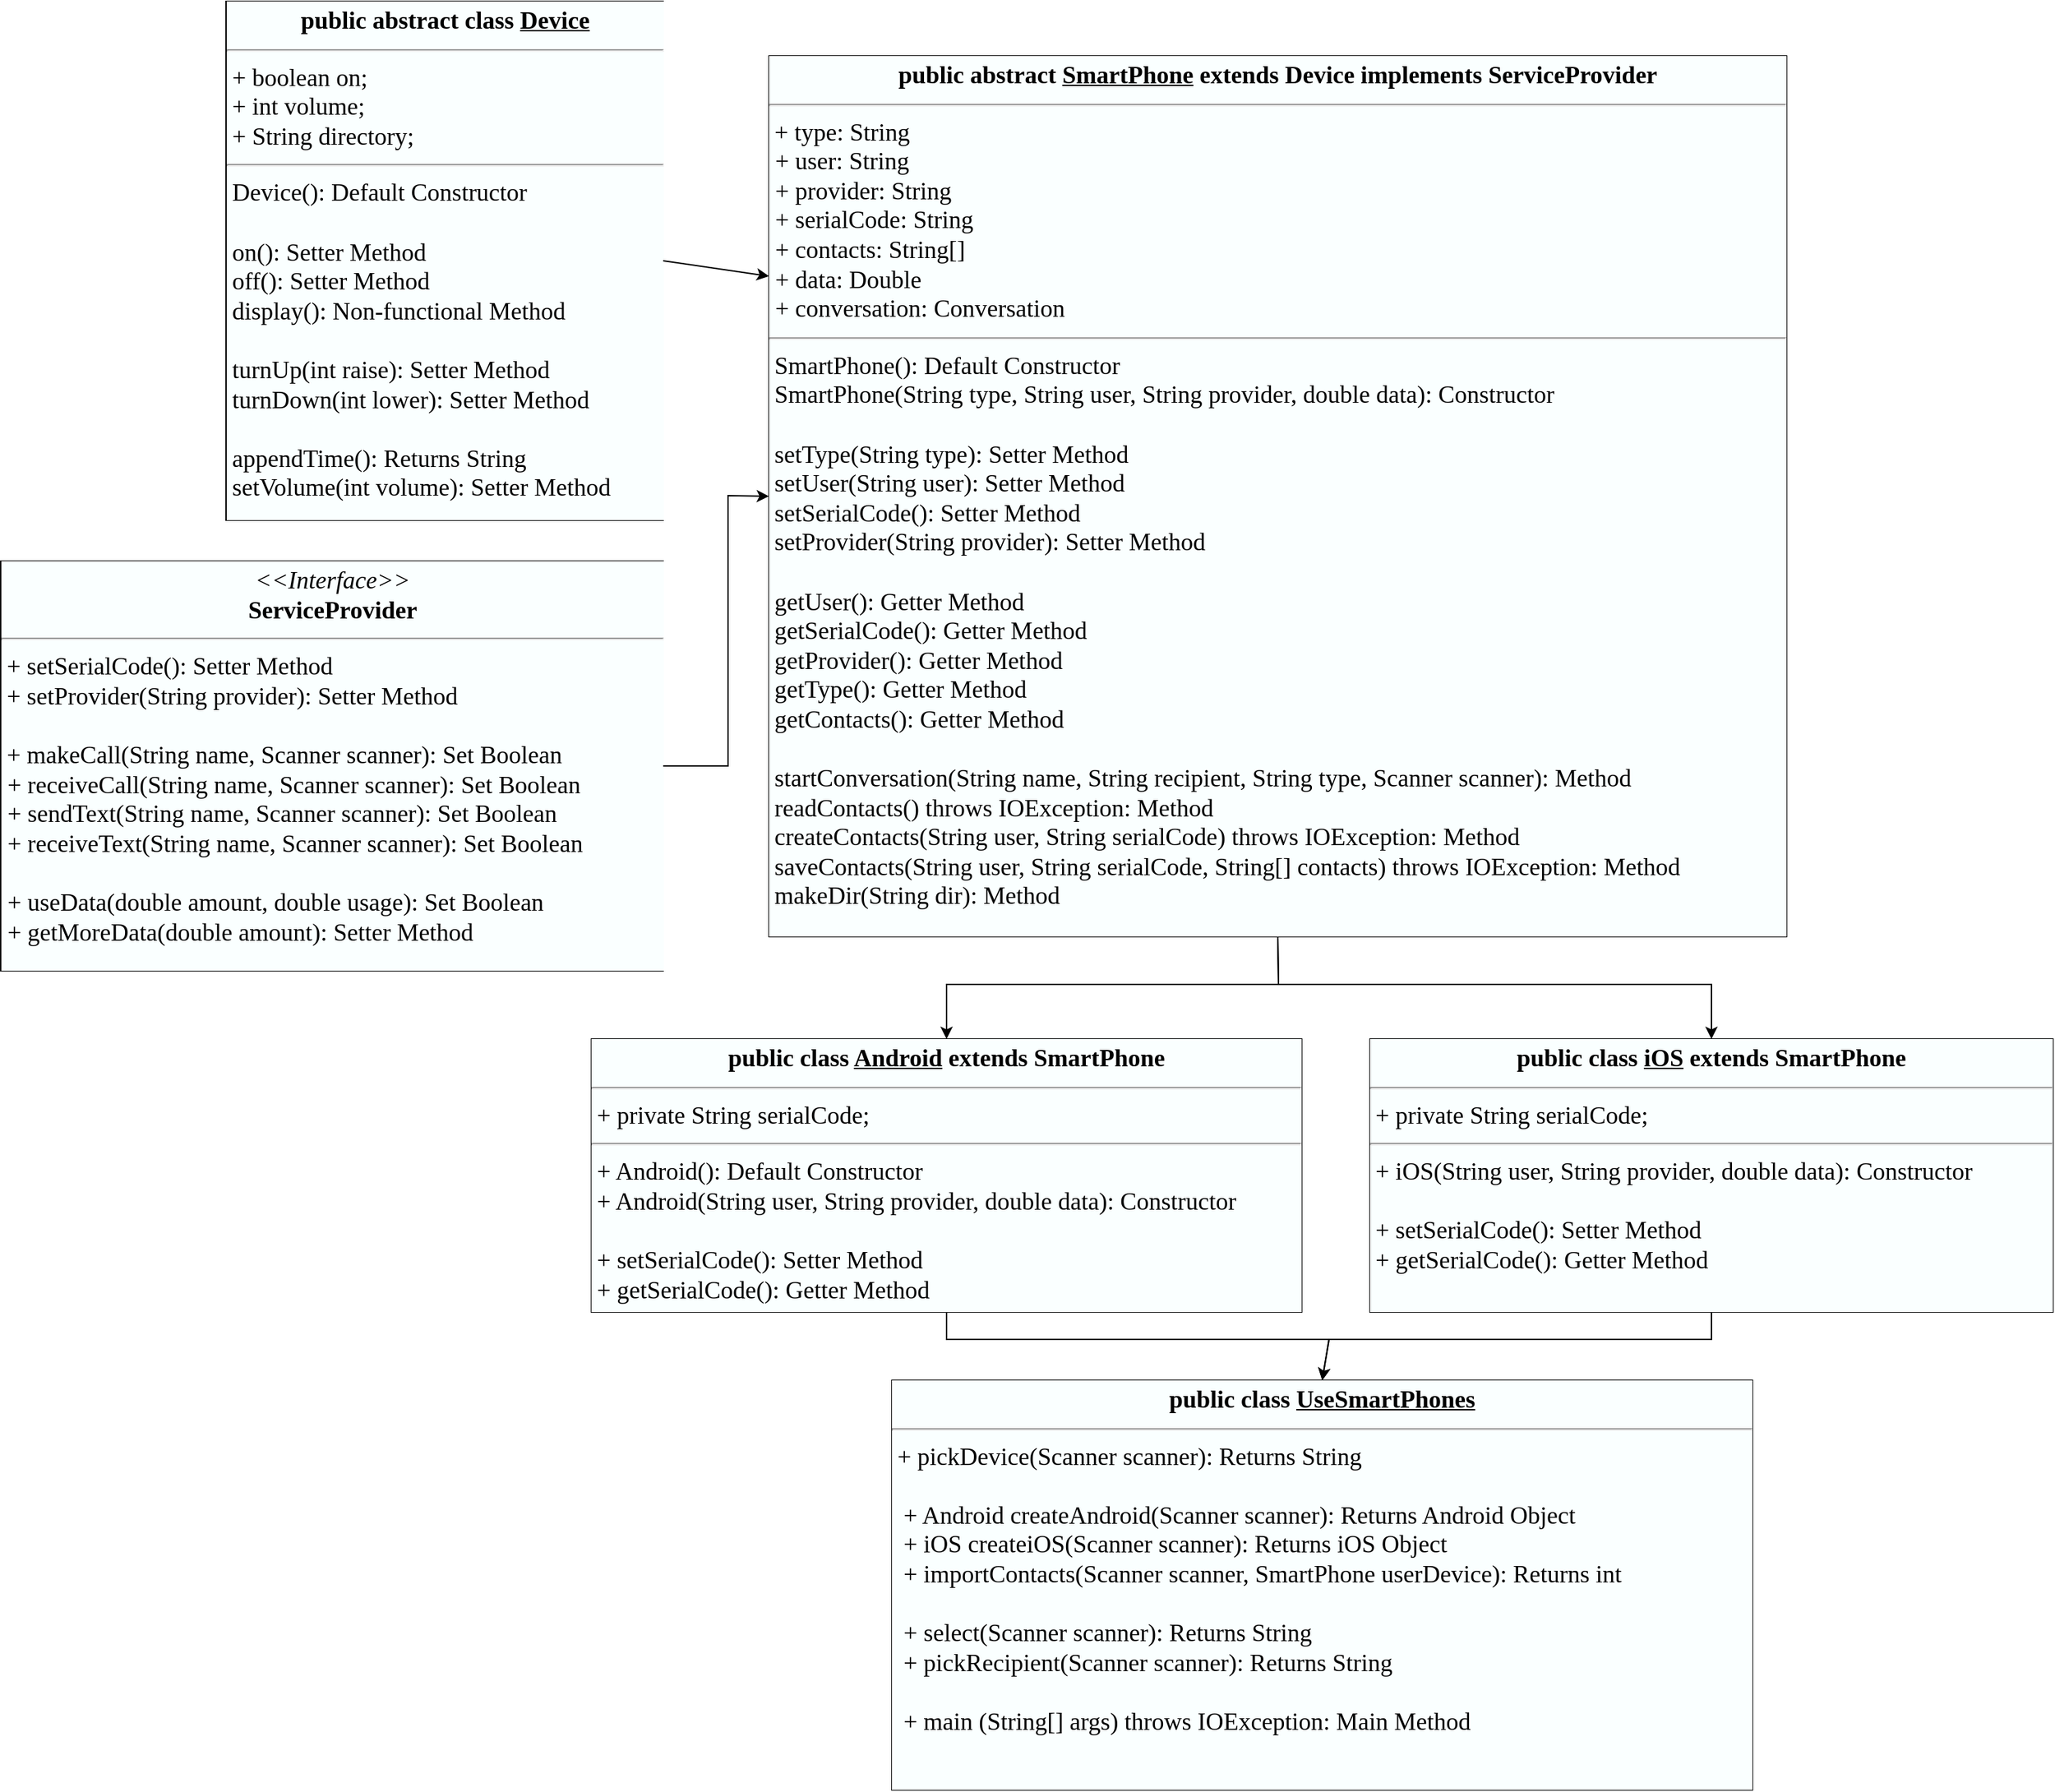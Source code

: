 <mxfile version="17.4.2" type="device"><diagram id="k3LVoTPnNz2TuHCtLbqC" name="Page-1"><mxGraphModel dx="3220" dy="2357" grid="1" gridSize="10" guides="1" tooltips="1" connect="1" arrows="1" fold="1" page="1" pageScale="1" pageWidth="850" pageHeight="1100" math="0" shadow="0"><root><mxCell id="0"/><mxCell id="1" parent="0"/><mxCell id="zjon6PevU7t5pP4nv54k-1" value="&lt;p style=&quot;margin: 4px 0px 0px ; text-align: center ; font-size: 18px&quot;&gt;&lt;b style=&quot;font-size: 18px&quot;&gt;public class &lt;u&gt;UseSmartPhones&lt;/u&gt;&lt;/b&gt;&lt;/p&gt;&lt;hr style=&quot;font-size: 18px&quot;&gt;&lt;p style=&quot;margin: 0px 0px 0px 4px&quot;&gt;+ pickDevice(Scanner scanner): Returns String&lt;/p&gt;&lt;p style=&quot;margin: 0px 0px 0px 4px&quot;&gt;&lt;br&gt;&lt;/p&gt;&lt;p style=&quot;margin: 0px 0px 0px 4px&quot;&gt;&amp;nbsp;+ Android createAndroid(Scanner scanner): Returns Android Object&lt;/p&gt;&lt;p style=&quot;margin: 0px 0px 0px 4px&quot;&gt;&amp;nbsp;+ iOS createiOS(Scanner scanner): Returns iOS Object&lt;/p&gt;&lt;p style=&quot;margin: 0px 0px 0px 4px&quot;&gt;&amp;nbsp;+ importContacts(Scanner scanner, SmartPhone userDevice): Returns int&lt;/p&gt;&lt;p style=&quot;margin: 0px 0px 0px 4px&quot;&gt;&lt;br&gt;&lt;/p&gt;&lt;p style=&quot;margin: 0px 0px 0px 4px&quot;&gt;&amp;nbsp;+ select(Scanner scanner): Returns String&amp;nbsp;&lt;/p&gt;&lt;p style=&quot;margin: 0px 0px 0px 4px&quot;&gt;&amp;nbsp;+ pickRecipient(Scanner scanner): Returns String&lt;/p&gt;&lt;p style=&quot;margin: 0px 0px 0px 4px&quot;&gt;&lt;br&gt;&lt;/p&gt;&lt;p style=&quot;margin: 0px 0px 0px 4px&quot;&gt;&amp;nbsp;+ main (String[] args) throws IOException: Main Method&lt;br&gt;&lt;/p&gt;" style="verticalAlign=top;align=left;overflow=fill;fontSize=18;fontFamily=Tahoma;html=1;labelBackgroundColor=#FAFFFF;" vertex="1" parent="1"><mxGeometry x="-120" y="250" width="630" height="300" as="geometry"/></mxCell><mxCell id="zjon6PevU7t5pP4nv54k-5" value="&lt;p style=&quot;margin: 4px 0px 0px ; text-align: center ; font-size: 18px&quot;&gt;&lt;b style=&quot;font-size: 18px&quot;&gt;public class &lt;u&gt;iOS&lt;/u&gt; extends SmartPhone&lt;/b&gt;&lt;/p&gt;&lt;hr style=&quot;font-size: 18px&quot;&gt;&lt;p style=&quot;margin: 0px 0px 0px 4px ; font-size: 18px&quot;&gt;+ private String serialCode;&lt;/p&gt;&lt;hr style=&quot;font-size: 18px&quot;&gt;&lt;p style=&quot;margin: 0px 0px 0px 4px ; font-size: 18px&quot;&gt;&lt;span style=&quot;font-size: 18px&quot;&gt;+ iOS(String user, String provider, double data): Constructor&lt;/span&gt;&lt;br style=&quot;font-size: 18px&quot;&gt;&lt;/p&gt;&lt;p style=&quot;margin: 0px 0px 0px 4px ; font-size: 18px&quot;&gt;&lt;br style=&quot;font-size: 18px&quot;&gt;&lt;/p&gt;&lt;p style=&quot;margin: 0px 0px 0px 4px ; font-size: 18px&quot;&gt;+ setSerialCode(): Setter Method&lt;br style=&quot;font-size: 18px&quot;&gt;+ getSerialCode(): Getter Method&lt;/p&gt;" style="verticalAlign=top;align=left;overflow=fill;fontSize=18;fontFamily=Tahoma;html=1;labelBackgroundColor=#FAFFFF;" vertex="1" parent="1"><mxGeometry x="230" width="500" height="200" as="geometry"/></mxCell><mxCell id="zjon6PevU7t5pP4nv54k-7" value="&lt;p style=&quot;margin: 4px 0px 0px; text-align: center; font-size: 18px;&quot;&gt;&lt;b style=&quot;font-size: 18px;&quot;&gt;public abstract &lt;u style=&quot;font-size: 18px;&quot;&gt;SmartPhone&lt;/u&gt; extends Device implements ServiceProvider&lt;/b&gt;&lt;/p&gt;&lt;hr style=&quot;font-size: 18px;&quot;&gt;&lt;p style=&quot;margin: 0px 0px 0px 4px; font-size: 18px;&quot;&gt;+ &lt;span style=&quot;font-size: 18px;&quot;&gt;type: String&lt;/span&gt;&lt;/p&gt;&amp;nbsp;+&amp;nbsp;&lt;span style=&quot;font-size: 18px;&quot;&gt;user: String&lt;/span&gt;&lt;span style=&quot;font-size: 18px;&quot;&gt;&amp;nbsp; &amp;nbsp;&lt;/span&gt;&lt;span style=&quot;font-size: 18px;&quot;&gt;&lt;br style=&quot;font-size: 18px;&quot;&gt;&lt;/span&gt;&amp;nbsp;+&amp;nbsp;&lt;span style=&quot;font-size: 18px;&quot;&gt;provider: String&lt;br style=&quot;font-size: 18px;&quot;&gt;&lt;/span&gt;&lt;span style=&quot;font-size: 18px;&quot;&gt;&amp;nbsp;+ serialCode: String&lt;br style=&quot;font-size: 18px;&quot;&gt;&lt;/span&gt;&lt;span style=&quot;font-size: 18px;&quot;&gt;&amp;nbsp;+ contacts: String[]&lt;br style=&quot;font-size: 18px;&quot;&gt;&lt;/span&gt;&lt;span style=&quot;font-size: 18px;&quot;&gt;&amp;nbsp;+ data: Double&lt;br style=&quot;font-size: 18px;&quot;&gt;&lt;/span&gt;&lt;span style=&quot;font-size: 18px;&quot;&gt;&amp;nbsp;+ conversation: Conversation&lt;/span&gt;&lt;span style=&quot;font-size: 18px;&quot;&gt;&lt;br style=&quot;font-size: 18px;&quot;&gt;&lt;/span&gt;&lt;hr style=&quot;font-size: 18px;&quot;&gt;&lt;p style=&quot;margin: 0px 0px 0px 4px; font-size: 18px;&quot;&gt;SmartPhone(): Default Constructor&lt;/p&gt;&lt;p style=&quot;margin: 0px 0px 0px 4px; font-size: 18px;&quot;&gt;&lt;span style=&quot;font-size: 18px;&quot;&gt;SmartPhone(String type, String user, String provider, double data): Constructor&lt;/span&gt;&lt;br style=&quot;font-size: 18px;&quot;&gt;&lt;/p&gt;&lt;p style=&quot;margin: 0px 0px 0px 4px; font-size: 18px;&quot;&gt;&amp;nbsp; &amp;nbsp;&amp;nbsp;&lt;/p&gt;&lt;p style=&quot;margin: 0px 0px 0px 4px; font-size: 18px;&quot;&gt;setType(String type): Setter Method&lt;/p&gt;&lt;p style=&quot;margin: 0px 0px 0px 4px; font-size: 18px;&quot;&gt;setUser(String user): Setter Method&lt;/p&gt;&lt;p style=&quot;margin: 0px 0px 0px 4px; font-size: 18px;&quot;&gt;&lt;span style=&quot;font-size: 18px;&quot;&gt;setSerialCode(): Setter Method&lt;/span&gt;&lt;/p&gt;&lt;p style=&quot;margin: 0px 0px 0px 4px; font-size: 18px;&quot;&gt;setProvider(String provider): Setter Method&lt;/p&gt;&lt;p style=&quot;margin: 0px 0px 0px 4px; font-size: 18px;&quot;&gt;&lt;br style=&quot;font-size: 18px;&quot;&gt;&lt;/p&gt;&lt;p style=&quot;margin: 0px 0px 0px 4px; font-size: 18px;&quot;&gt;getUser(): Getter Method&lt;/p&gt;&lt;p style=&quot;margin: 0px 0px 0px 4px; font-size: 18px;&quot;&gt;getSerialCode(): Getter Method&lt;/p&gt;&lt;p style=&quot;margin: 0px 0px 0px 4px; font-size: 18px;&quot;&gt;getProvider(): Getter Method&lt;/p&gt;&lt;p style=&quot;margin: 0px 0px 0px 4px; font-size: 18px;&quot;&gt;getType(): Getter Method&lt;/p&gt;&lt;p style=&quot;margin: 0px 0px 0px 4px; font-size: 18px;&quot;&gt;&lt;span style=&quot;font-size: 18px;&quot;&gt;getContacts(): Getter Method&lt;/span&gt;&lt;br style=&quot;font-size: 18px;&quot;&gt;&lt;/p&gt;&lt;p style=&quot;margin: 0px 0px 0px 4px; font-size: 18px;&quot;&gt;&lt;br style=&quot;font-size: 18px;&quot;&gt;&lt;/p&gt;&lt;p style=&quot;margin: 0px 0px 0px 4px; font-size: 18px;&quot;&gt;startConversation(String name, String recipient, String type, Scanner scanner): Method&lt;/p&gt;&lt;p style=&quot;margin: 0px 0px 0px 4px; font-size: 18px;&quot;&gt;&lt;span style=&quot;font-size: 18px;&quot;&gt;readContacts() throws IOException: Method&lt;/span&gt;&lt;/p&gt;&lt;p style=&quot;margin: 0px 0px 0px 4px; font-size: 18px;&quot;&gt;&lt;span style=&quot;font-size: 18px;&quot;&gt;createContacts(String user, String serialCode) throws IOException: Method&lt;/span&gt;&lt;/p&gt;&lt;p style=&quot;margin: 0px 0px 0px 4px; font-size: 18px;&quot;&gt;saveContacts(String user, String serialCode, String[] contacts) throws IOException: Method&lt;/p&gt;&lt;p style=&quot;margin: 0px 0px 0px 4px; font-size: 18px;&quot;&gt;&lt;span style=&quot;font-size: 18px;&quot;&gt;makeDir(String dir): Method&lt;/span&gt;&lt;/p&gt;" style="verticalAlign=top;align=left;overflow=fill;fontSize=18;fontFamily=Tahoma;html=1;labelBackgroundColor=#FAFFFF;" vertex="1" parent="1"><mxGeometry x="-210" y="-720" width="745" height="645" as="geometry"/></mxCell><mxCell id="zjon6PevU7t5pP4nv54k-8" value="&lt;p style=&quot;margin: 4px 0px 0px; text-align: center; font-size: 18px;&quot;&gt;&lt;b style=&quot;font-size: 18px;&quot;&gt;public abstract class &lt;u style=&quot;font-size: 18px;&quot;&gt;Device&lt;/u&gt;&lt;/b&gt;&lt;/p&gt;&lt;hr style=&quot;font-size: 18px;&quot;&gt;&lt;p style=&quot;margin: 0px 0px 0px 4px; font-size: 18px;&quot;&gt;+ boolean on;&lt;/p&gt;&lt;p style=&quot;margin: 0px 0px 0px 4px; font-size: 18px;&quot;&gt;+ int volume;&lt;br style=&quot;font-size: 18px;&quot;&gt;+ String directory;&lt;/p&gt;&lt;hr style=&quot;font-size: 18px;&quot;&gt;&lt;p style=&quot;margin: 0px 0px 0px 4px; font-size: 18px;&quot;&gt;&lt;span style=&quot;font-size: 18px;&quot;&gt;Device(): Default Constructor&lt;/span&gt;&lt;br style=&quot;font-size: 18px;&quot;&gt;&lt;/p&gt;&lt;p style=&quot;margin: 0px 0px 0px 4px; font-size: 18px;&quot;&gt;&lt;br style=&quot;font-size: 18px;&quot;&gt;&lt;/p&gt;&lt;p style=&quot;margin: 0px 0px 0px 4px; font-size: 18px;&quot;&gt;on(): Setter Method&lt;/p&gt;&lt;p style=&quot;margin: 0px 0px 0px 4px; font-size: 18px;&quot;&gt;&lt;span style=&quot;font-size: 18px;&quot;&gt;off(): Setter Method&lt;/span&gt;&lt;/p&gt;&lt;p style=&quot;margin: 0px 0px 0px 4px; font-size: 18px;&quot;&gt;&lt;span style=&quot;font-size: 18px;&quot;&gt;display(): Non-functional Method&lt;/span&gt;&lt;br style=&quot;font-size: 18px;&quot;&gt;&lt;/p&gt;&lt;p style=&quot;margin: 0px 0px 0px 4px; font-size: 18px;&quot;&gt;&lt;span style=&quot;font-size: 18px;&quot;&gt;&lt;br style=&quot;font-size: 18px;&quot;&gt;&lt;/span&gt;&lt;/p&gt;&lt;p style=&quot;margin: 0px 0px 0px 4px; font-size: 18px;&quot;&gt;&lt;span style=&quot;font-size: 18px;&quot;&gt;turnUp(int raise): Setter Method&lt;/span&gt;&lt;br style=&quot;font-size: 18px;&quot;&gt;&lt;/p&gt;&lt;p style=&quot;margin: 0px 0px 0px 4px; font-size: 18px;&quot;&gt;&lt;span style=&quot;font-size: 18px;&quot;&gt;turnDown(int lower): Setter Method&lt;/span&gt;&lt;br style=&quot;font-size: 18px;&quot;&gt;&lt;/p&gt;&lt;p style=&quot;margin: 0px 0px 0px 4px; font-size: 18px;&quot;&gt;&lt;br style=&quot;font-size: 18px;&quot;&gt;&lt;/p&gt;&lt;p style=&quot;margin: 0px 0px 0px 4px; font-size: 18px;&quot;&gt;appendTime(): Returns String&lt;/p&gt;&lt;p style=&quot;margin: 0px 0px 0px 4px; font-size: 18px;&quot;&gt;&lt;span style=&quot;font-size: 18px;&quot;&gt;setVolume(int volume): Setter Method&lt;/span&gt;&lt;br style=&quot;font-size: 18px;&quot;&gt;&lt;/p&gt;" style="verticalAlign=top;align=left;overflow=fill;fontSize=18;fontFamily=Tahoma;html=1;labelBackgroundColor=#FAFFFF;" vertex="1" parent="1"><mxGeometry x="-607.5" y="-760" width="320" height="380" as="geometry"/></mxCell><mxCell id="zjon6PevU7t5pP4nv54k-9" value="&lt;p style=&quot;margin: 4px 0px 0px; text-align: center; font-size: 18px;&quot;&gt;&lt;i style=&quot;font-size: 18px;&quot;&gt;&amp;lt;&amp;lt;Interface&amp;gt;&amp;gt;&lt;/i&gt;&lt;br style=&quot;font-size: 18px;&quot;&gt;&lt;b style=&quot;font-size: 18px;&quot;&gt;ServiceProvider&lt;/b&gt;&lt;/p&gt;&lt;hr style=&quot;font-size: 18px;&quot;&gt;&lt;p style=&quot;margin: 0px 0px 0px 4px; font-size: 18px;&quot;&gt;+ setSerialCode(): Setter Method&lt;/p&gt;&lt;p style=&quot;margin: 0px 0px 0px 4px; font-size: 18px;&quot;&gt;+ setProvider(String provider): Setter Method&lt;/p&gt;&lt;p style=&quot;margin: 0px 0px 0px 4px; font-size: 18px;&quot;&gt;&lt;br style=&quot;font-size: 18px;&quot;&gt;&lt;/p&gt;&lt;p style=&quot;margin: 0px 0px 0px 4px; font-size: 18px;&quot;&gt;&lt;span style=&quot;font-size: 18px;&quot;&gt;+ makeCall(String name, Scanner scanner): Set Boolean&lt;/span&gt;&lt;/p&gt;&amp;nbsp;+ &lt;span style=&quot;font-size: 18px;&quot;&gt;receiveCall(String name, Scanner scanner): Set Boolean&lt;/span&gt;&lt;br style=&quot;font-size: 18px;&quot;&gt;&amp;nbsp;+ &lt;span style=&quot;font-size: 18px;&quot;&gt;sendText(String name, Scanner scanner): Set Boolean&lt;/span&gt;&lt;br style=&quot;font-size: 18px;&quot;&gt;&amp;nbsp;+ &lt;span style=&quot;font-size: 18px;&quot;&gt;receiveText(String name, Scanner scanner): Set Boolean&lt;br style=&quot;font-size: 18px;&quot;&gt;&lt;/span&gt;&lt;br style=&quot;font-size: 18px;&quot;&gt;&amp;nbsp;+ &lt;span style=&quot;font-size: 18px;&quot;&gt;useData(double amount, double usage): Set Boolean&lt;br style=&quot;font-size: 18px;&quot;&gt;&amp;nbsp;+ getMoreData(double amount): Setter Method&lt;br style=&quot;font-size: 18px;&quot;&gt;&lt;/span&gt;" style="verticalAlign=top;align=left;overflow=fill;fontSize=18;fontFamily=Tahoma;html=1;labelBackgroundColor=#FAFFFF;" vertex="1" parent="1"><mxGeometry x="-772.5" y="-350" width="485" height="300" as="geometry"/></mxCell><mxCell id="zjon6PevU7t5pP4nv54k-12" value="&lt;p style=&quot;margin: 4px 0px 0px ; text-align: center ; font-size: 18px&quot;&gt;&lt;b style=&quot;font-size: 18px&quot;&gt;public class &lt;u&gt;Android&lt;/u&gt; extends SmartPhone&lt;/b&gt;&lt;/p&gt;&lt;hr style=&quot;font-size: 18px&quot;&gt;&lt;p style=&quot;margin: 0px 0px 0px 4px ; font-size: 18px&quot;&gt;+ private String serialCode;&lt;/p&gt;&lt;hr style=&quot;font-size: 18px&quot;&gt;&lt;p style=&quot;margin: 0px 0px 0px 4px ; font-size: 18px&quot;&gt;&lt;span style=&quot;font-size: 18px&quot;&gt;+ Android(): Default Constructor&lt;/span&gt;&lt;/p&gt;&lt;p style=&quot;margin: 0px 0px 0px 4px ; font-size: 18px&quot;&gt;&lt;span style=&quot;font-size: 18px&quot;&gt;+ Android(String user, String provider, double data): Constructor&lt;/span&gt;&lt;br style=&quot;font-size: 18px&quot;&gt;&lt;/p&gt;&lt;p style=&quot;margin: 0px 0px 0px 4px ; font-size: 18px&quot;&gt;&lt;br style=&quot;font-size: 18px&quot;&gt;&lt;/p&gt;&lt;p style=&quot;margin: 0px 0px 0px 4px ; font-size: 18px&quot;&gt;+ setSerialCode(): Setter Method&lt;br style=&quot;font-size: 18px&quot;&gt;+ getSerialCode(): Getter Method&lt;/p&gt;" style="verticalAlign=top;align=left;overflow=fill;fontSize=18;fontFamily=Tahoma;html=1;labelBackgroundColor=#FAFFFF;" vertex="1" parent="1"><mxGeometry x="-340" width="520" height="200" as="geometry"/></mxCell><mxCell id="zjon6PevU7t5pP4nv54k-31" value="" style="endArrow=classic;html=1;rounded=0;labelBackgroundColor=#FAFFFF;fontFamily=Tahoma;fontSize=18;exitX=1;exitY=0.5;exitDx=0;exitDy=0;entryX=0;entryY=0.5;entryDx=0;entryDy=0;" edge="1" parent="1" source="zjon6PevU7t5pP4nv54k-9" target="zjon6PevU7t5pP4nv54k-7"><mxGeometry width="50" height="50" relative="1" as="geometry"><mxPoint x="230" y="-200" as="sourcePoint"/><mxPoint x="280" y="-250" as="targetPoint"/><Array as="points"><mxPoint x="-240" y="-200"/><mxPoint x="-240" y="-398"/></Array></mxGeometry></mxCell><mxCell id="zjon6PevU7t5pP4nv54k-32" value="" style="endArrow=classic;html=1;rounded=0;labelBackgroundColor=#FAFFFF;fontFamily=Tahoma;fontSize=18;exitX=0.5;exitY=1;exitDx=0;exitDy=0;entryX=0.5;entryY=0;entryDx=0;entryDy=0;" edge="1" parent="1" source="zjon6PevU7t5pP4nv54k-7" target="zjon6PevU7t5pP4nv54k-12"><mxGeometry width="50" height="50" relative="1" as="geometry"><mxPoint x="230" y="-200" as="sourcePoint"/><mxPoint x="280" y="-250" as="targetPoint"/><Array as="points"><mxPoint x="163" y="-40"/><mxPoint x="-80" y="-40"/></Array></mxGeometry></mxCell><mxCell id="zjon6PevU7t5pP4nv54k-33" value="" style="endArrow=classic;html=1;rounded=0;labelBackgroundColor=#FAFFFF;fontFamily=Tahoma;fontSize=18;exitX=0.5;exitY=1;exitDx=0;exitDy=0;entryX=0.5;entryY=0;entryDx=0;entryDy=0;" edge="1" parent="1" source="zjon6PevU7t5pP4nv54k-7" target="zjon6PevU7t5pP4nv54k-5"><mxGeometry width="50" height="50" relative="1" as="geometry"><mxPoint x="230" y="-200" as="sourcePoint"/><mxPoint x="280" y="-250" as="targetPoint"/><Array as="points"><mxPoint x="163" y="-40"/><mxPoint x="480" y="-40"/></Array></mxGeometry></mxCell><mxCell id="zjon6PevU7t5pP4nv54k-34" value="" style="endArrow=classic;html=1;rounded=0;labelBackgroundColor=#FAFFFF;fontFamily=Tahoma;fontSize=18;exitX=0.5;exitY=1;exitDx=0;exitDy=0;entryX=0.5;entryY=0;entryDx=0;entryDy=0;" edge="1" parent="1" source="zjon6PevU7t5pP4nv54k-12" target="zjon6PevU7t5pP4nv54k-1"><mxGeometry width="50" height="50" relative="1" as="geometry"><mxPoint x="230" y="-40" as="sourcePoint"/><mxPoint x="280" y="-90" as="targetPoint"/><Array as="points"><mxPoint x="-80" y="220"/><mxPoint x="200" y="220"/></Array></mxGeometry></mxCell><mxCell id="zjon6PevU7t5pP4nv54k-35" value="" style="endArrow=classic;html=1;rounded=0;labelBackgroundColor=#FAFFFF;fontFamily=Tahoma;fontSize=18;exitX=0.5;exitY=1;exitDx=0;exitDy=0;entryX=0.5;entryY=0;entryDx=0;entryDy=0;" edge="1" parent="1" source="zjon6PevU7t5pP4nv54k-5" target="zjon6PevU7t5pP4nv54k-1"><mxGeometry width="50" height="50" relative="1" as="geometry"><mxPoint x="230" y="-40" as="sourcePoint"/><mxPoint x="200" y="230" as="targetPoint"/><Array as="points"><mxPoint x="480" y="220"/><mxPoint x="200" y="220"/></Array></mxGeometry></mxCell><mxCell id="zjon6PevU7t5pP4nv54k-37" value="" style="endArrow=classic;html=1;rounded=0;labelBackgroundColor=#FAFFFF;fontFamily=Tahoma;fontSize=18;exitX=1;exitY=0.5;exitDx=0;exitDy=0;entryX=0;entryY=0.25;entryDx=0;entryDy=0;" edge="1" parent="1" source="zjon6PevU7t5pP4nv54k-8" target="zjon6PevU7t5pP4nv54k-7"><mxGeometry width="50" height="50" relative="1" as="geometry"><mxPoint x="10" y="-420" as="sourcePoint"/><mxPoint x="60" y="-470" as="targetPoint"/></mxGeometry></mxCell></root></mxGraphModel></diagram></mxfile>